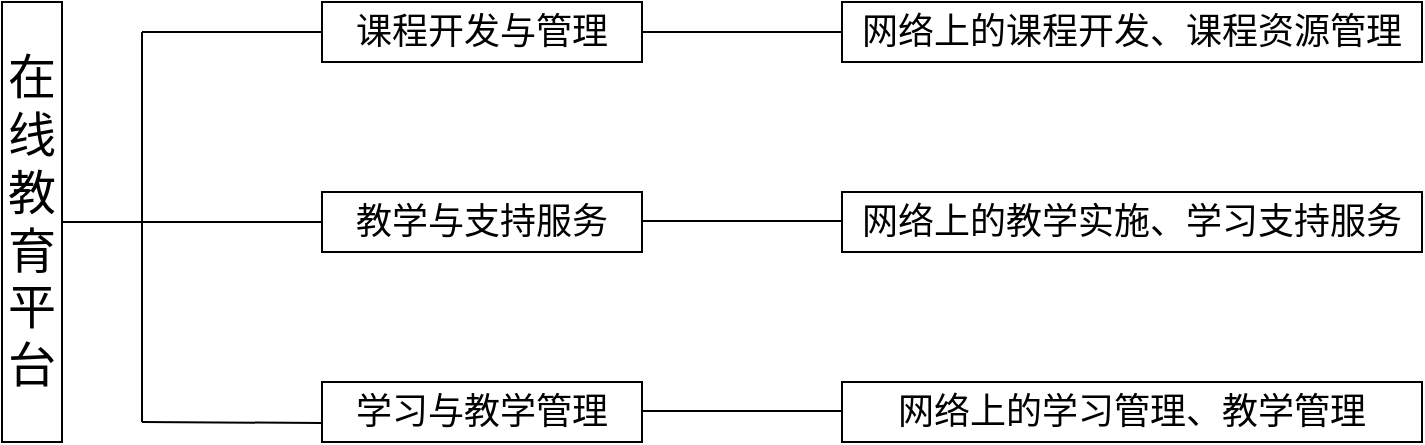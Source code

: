 <mxfile type="github" version="12.2.3" pages="1">
  <diagram id="5JmlMbmeH8m1iZXJTMro" name="Page-1">
    <mxGraphModel page="1" grid="0" dx="799" dy="415" gridSize="10" guides="1" tooltips="1" connect="1" arrows="1" fold="1" pageScale="1" pageWidth="827" pageHeight="1169" math="0" shadow="0" background="#FFFFFF">
      <root>
        <mxCell id="0"/>
        <mxCell id="1" parent="0"/>
        <mxCell id="yG6w-wtFE7sVYso2WNsZ-2" value="&lt;font style=&quot;font-size: 24px&quot;&gt;在线教育平台&lt;/font&gt;" parent="1" style="rounded=0;whiteSpace=wrap;html=1;direction=south;" vertex="1">
          <mxGeometry width="30" as="geometry" x="50" y="100" height="220"/>
        </mxCell>
        <mxCell id="yG6w-wtFE7sVYso2WNsZ-3" value="&lt;font style=&quot;font-size: 18px&quot;&gt;课程开发与管理&lt;/font&gt;" parent="1" style="rounded=0;whiteSpace=wrap;html=1;" vertex="1">
          <mxGeometry width="160" as="geometry" x="210" y="100" height="30"/>
        </mxCell>
        <mxCell id="yG6w-wtFE7sVYso2WNsZ-4" value="&lt;font style=&quot;font-size: 18px&quot;&gt;教学与支持服务&lt;/font&gt;" parent="1" style="rounded=0;whiteSpace=wrap;html=1;" vertex="1">
          <mxGeometry width="160" as="geometry" x="210" y="195" height="30"/>
        </mxCell>
        <mxCell id="yG6w-wtFE7sVYso2WNsZ-5" value="&lt;font style=&quot;font-size: 18px&quot;&gt;学习与教学管理&lt;/font&gt;" parent="1" style="rounded=0;whiteSpace=wrap;html=1;" vertex="1">
          <mxGeometry width="160" as="geometry" x="210" y="290" height="30"/>
        </mxCell>
        <mxCell id="yG6w-wtFE7sVYso2WNsZ-6" value="&lt;font style=&quot;font-size: 18px&quot;&gt;网络上的课程开发、课程资源管理&lt;/font&gt;" parent="1" style="rounded=0;whiteSpace=wrap;html=1;" vertex="1">
          <mxGeometry width="290" as="geometry" x="470" y="100" height="30"/>
        </mxCell>
        <mxCell id="yG6w-wtFE7sVYso2WNsZ-7" value="&lt;font style=&quot;font-size: 18px&quot;&gt;网络上的教学实施、学习支持服务&lt;/font&gt;" parent="1" style="rounded=0;whiteSpace=wrap;html=1;" vertex="1">
          <mxGeometry width="290" as="geometry" x="470" y="195" height="30"/>
        </mxCell>
        <mxCell id="yG6w-wtFE7sVYso2WNsZ-8" value="&lt;font style=&quot;font-size: 18px&quot;&gt;网络上的学习管理、教学管理&lt;/font&gt;" parent="1" style="rounded=0;whiteSpace=wrap;html=1;" vertex="1">
          <mxGeometry width="290" as="geometry" x="470" y="290" height="30"/>
        </mxCell>
        <mxCell id="yG6w-wtFE7sVYso2WNsZ-9" value="" parent="1" style="endArrow=none;html=1;entryX=0;entryY=0.5;entryDx=0;entryDy=0;" edge="1" target="yG6w-wtFE7sVYso2WNsZ-3">
          <mxGeometry width="50" as="geometry" height="50" relative="1">
            <mxPoint as="sourcePoint" x="120" y="115"/>
            <mxPoint as="targetPoint" x="210" y="120"/>
          </mxGeometry>
        </mxCell>
        <mxCell id="yG6w-wtFE7sVYso2WNsZ-10" value="" parent="1" style="endArrow=none;html=1;" edge="1">
          <mxGeometry width="50" as="geometry" height="50" relative="1">
            <mxPoint as="sourcePoint" x="120" y="310"/>
            <mxPoint as="targetPoint" x="120" y="115"/>
          </mxGeometry>
        </mxCell>
        <mxCell id="yG6w-wtFE7sVYso2WNsZ-11" value="" parent="1" style="endArrow=none;html=1;" edge="1">
          <mxGeometry width="50" as="geometry" height="50" relative="1">
            <mxPoint as="sourcePoint" x="120" y="310"/>
            <mxPoint as="targetPoint" x="210" y="310.5"/>
          </mxGeometry>
        </mxCell>
        <mxCell id="yG6w-wtFE7sVYso2WNsZ-12" value="" parent="1" style="endArrow=none;html=1;exitX=0.5;exitY=0;exitDx=0;exitDy=0;" edge="1" source="yG6w-wtFE7sVYso2WNsZ-2">
          <mxGeometry width="50" as="geometry" height="50" relative="1">
            <mxPoint as="sourcePoint" x="50" y="390"/>
            <mxPoint as="targetPoint" x="120" y="210"/>
          </mxGeometry>
        </mxCell>
        <mxCell id="yG6w-wtFE7sVYso2WNsZ-13" value="" parent="1" style="endArrow=none;html=1;entryX=0;entryY=0.5;entryDx=0;entryDy=0;" edge="1" target="yG6w-wtFE7sVYso2WNsZ-4">
          <mxGeometry width="50" as="geometry" height="50" relative="1">
            <mxPoint as="sourcePoint" x="120" y="210"/>
            <mxPoint as="targetPoint" x="100" y="340"/>
          </mxGeometry>
        </mxCell>
        <mxCell id="yG6w-wtFE7sVYso2WNsZ-14" value="" parent="1" style="endArrow=none;html=1;entryX=0;entryY=0.5;entryDx=0;entryDy=0;exitX=1;exitY=0.5;exitDx=0;exitDy=0;" edge="1" target="yG6w-wtFE7sVYso2WNsZ-6" source="yG6w-wtFE7sVYso2WNsZ-3">
          <mxGeometry width="50" as="geometry" height="50" relative="1">
            <mxPoint as="sourcePoint" x="50" y="390"/>
            <mxPoint as="targetPoint" x="100" y="340"/>
          </mxGeometry>
        </mxCell>
        <mxCell id="yG6w-wtFE7sVYso2WNsZ-15" value="" parent="1" style="endArrow=none;html=1;entryX=0;entryY=0.5;entryDx=0;entryDy=0;exitX=1;exitY=0.5;exitDx=0;exitDy=0;" edge="1">
          <mxGeometry width="50" as="geometry" height="50" relative="1">
            <mxPoint as="sourcePoint" x="370" y="209.5"/>
            <mxPoint as="targetPoint" x="470" y="209.5"/>
          </mxGeometry>
        </mxCell>
        <mxCell id="yG6w-wtFE7sVYso2WNsZ-16" value="" parent="1" style="endArrow=none;html=1;entryX=0;entryY=0.5;entryDx=0;entryDy=0;exitX=1;exitY=0.5;exitDx=0;exitDy=0;" edge="1">
          <mxGeometry width="50" as="geometry" height="50" relative="1">
            <mxPoint as="sourcePoint" x="370" y="304.5"/>
            <mxPoint as="targetPoint" x="470" y="304.5"/>
          </mxGeometry>
        </mxCell>
      </root>
    </mxGraphModel>
  </diagram>
</mxfile>
